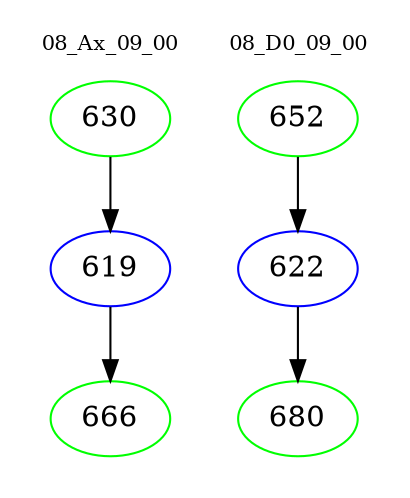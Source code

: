 digraph{
subgraph cluster_0 {
color = white
label = "08_Ax_09_00";
fontsize=10;
T0_630 [label="630", color="green"]
T0_630 -> T0_619 [color="black"]
T0_619 [label="619", color="blue"]
T0_619 -> T0_666 [color="black"]
T0_666 [label="666", color="green"]
}
subgraph cluster_1 {
color = white
label = "08_D0_09_00";
fontsize=10;
T1_652 [label="652", color="green"]
T1_652 -> T1_622 [color="black"]
T1_622 [label="622", color="blue"]
T1_622 -> T1_680 [color="black"]
T1_680 [label="680", color="green"]
}
}
